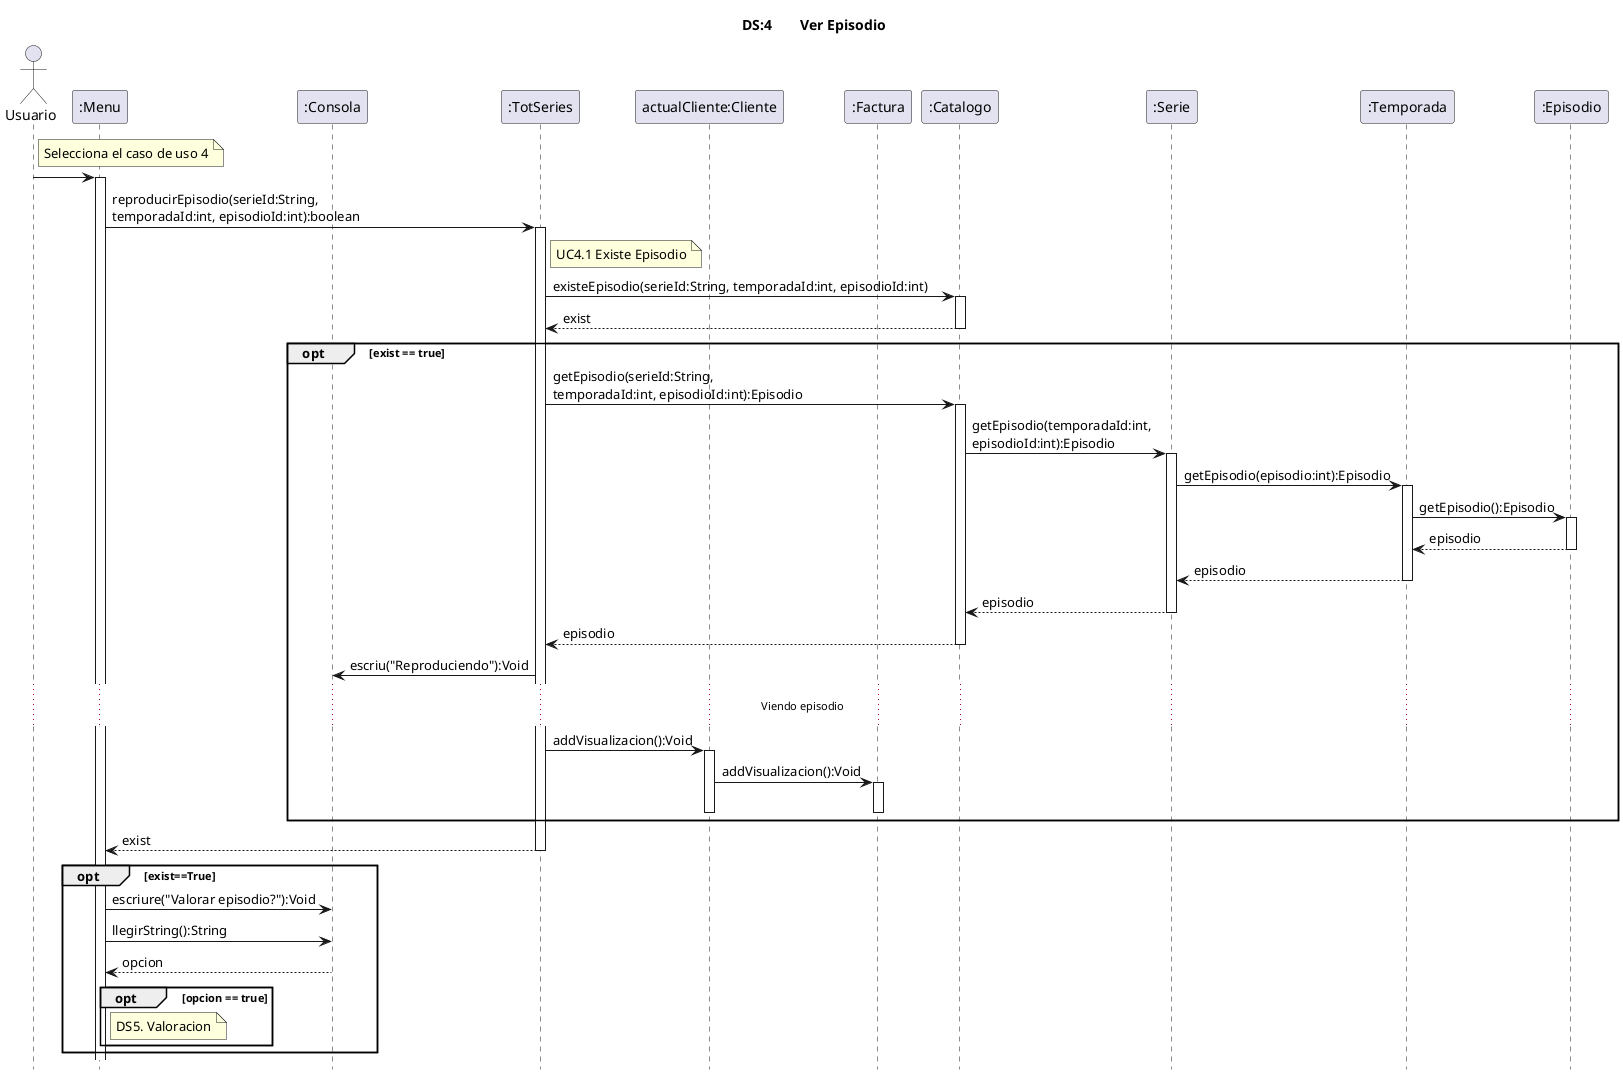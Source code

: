 
@startuml
title	DS:4	Ver Episodio
hide	footbox

actor	Usuario
participant ":Menu" as Menu
participant ":Consola" as Consola
participant ":TotSeries" as TotSeries
participant "actualCliente:Cliente" as cliente
participant ":Factura" as factura
participant ":Catalogo" as Catalogo
participant ":Serie" as Serie
participant ":Temporada" as Temporada
participant ":Episodio" as Episodio



note right Usuario
            Selecciona el caso de uso 4
        end note
Usuario -> Menu
activate Menu
Menu -> TotSeries:reproducirEpisodio(serieId:String, \ntemporadaId:int, episodioId:int):boolean
activate TotSeries

note right TotSeries
            UC4.1 Existe Episodio
        end note

TotSeries -> Catalogo: existeEpisodio(serieId:String, temporadaId:int, episodioId:int)
activate Catalogo
Catalogo --> TotSeries:exist
deactivate Catalogo
'
opt exist == true
    TotSeries -> Catalogo:getEpisodio(serieId:String, \ntemporadaId:int, episodioId:int):Episodio
    activate Catalogo
    Catalogo -> Serie:getEpisodio(temporadaId:int, \nepisodioId:int):Episodio
    activate Serie
    Serie -> Temporada:getEpisodio(episodio:int):Episodio
    activate Temporada
    Temporada->Episodio:getEpisodio():Episodio
    activate Episodio
    Episodio-->Temporada:episodio
    deactivate Episodio
    Temporada-->Serie:episodio
    deactivate Temporada
    Serie --> Catalogo:episodio
    deactivate Serie
    Catalogo --> TotSeries:episodio
    deactivate Catalogo
    TotSeries -> Consola : escriu("Reproduciendo"):Void
    ... Viendo episodio ...
    TotSeries->cliente:addVisualizacion():Void
    activate cliente
    cliente->factura:addVisualizacion():Void
    activate factura
    deactivate factura
    deactivate cliente
end opt
    TotSeries --> Menu : exist
    deactivate TotSeries
    opt exist==True
        Menu->Consola:escriure("Valorar episodio?"):Void
        Menu -> Consola:llegirString():String
        Consola --> Menu:opcion

        opt opcion == true
            note right Menu
            DS5. Valoracion
            end note
         end opt
     end opt
deactivate TotSeries
@enduml
